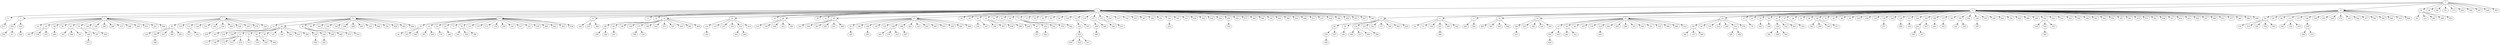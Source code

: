 digraph Dorogovtsev_Mendes_nodes_500_BFS_5 {
5;
1;
2;
15;
26;
38;
89;
97;
173;
205;
246;
267;
438;
481;
0;
3;
4;
7;
8;
10;
13;
17;
18;
19;
24;
25;
28;
29;
32;
40;
43;
44;
48;
52;
53;
54;
61;
64;
71;
72;
78;
83;
86;
98;
103;
112;
116;
117;
131;
134;
137;
154;
155;
167;
169;
181;
184;
195;
213;
219;
230;
234;
239;
250;
262;
275;
300;
306;
330;
356;
386;
403;
406;
411;
415;
436;
449;
450;
453;
467;
487;
6;
9;
11;
14;
16;
21;
23;
27;
31;
35;
36;
41;
47;
49;
57;
68;
69;
70;
80;
88;
90;
104;
106;
120;
139;
140;
144;
151;
164;
165;
168;
175;
183;
185;
192;
193;
197;
200;
201;
210;
224;
288;
290;
302;
304;
319;
323;
339;
340;
341;
342;
354;
355;
361;
372;
373;
401;
409;
417;
418;
424;
429;
457;
466;
472;
477;
483;
490;
499;
42;
62;
96;
113;
121;
158;
159;
242;
254;
274;
343;
364;
377;
381;
390;
440;
474;
494;
59;
211;
285;
389;
423;
317;
202;
220;
22;
34;
58;
65;
67;
74;
126;
149;
204;
260;
272;
299;
305;
414;
421;
446;
63;
110;
114;
124;
133;
138;
162;
209;
229;
235;
279;
428;
12;
20;
45;
46;
105;
150;
194;
248;
268;
297;
310;
396;
432;
459;
463;
484;
30;
33;
39;
55;
77;
79;
115;
157;
171;
174;
189;
191;
217;
221;
276;
280;
292;
405;
434;
182;
237;
286;
66;
85;
109;
128;
170;
196;
233;
273;
327;
439;
452;
468;
119;
127;
147;
218;
316;
416;
153;
163;
228;
322;
363;
223;
344;
367;
385;
427;
489;
81;
100;
108;
123;
125;
188;
198;
203;
212;
245;
387;
435;
455;
495;
498;
160;
187;
166;
207;
458;
298;
464;
87;
152;
252;
379;
482;
142;
347;
208;
380;
236;
271;
419;
362;
82;
92;
118;
122;
161;
177;
190;
365;
402;
50;
73;
102;
227;
287;
443;
294;
384;
295;
393;
395;
408;
186;
257;
264;
318;
447;
37;
56;
84;
107;
178;
214;
263;
293;
296;
301;
320;
331;
353;
368;
369;
412;
60;
94;
132;
216;
240;
374;
479;
76;
325;
206;
129;
232;
461;
243;
180;
269;
349;
371;
277;
469;
359;
241;
247;
441;
335;
222;
352;
309;
336;
345;
375;
179;
312;
326;
376;
391;
284;
334;
433;
255;
256;
311;
422;
350;
378;
473;
283;
333;
346;
351;
136;
307;
493;
145;
278;
451;
460;
491;
215;
314;
476;
101;
130;
338;
51;
75;
93;
95;
141;
146;
199;
231;
480;
156;
226;
266;
465;
475;
270;
91;
251;
348;
407;
462;
176;
392;
244;
328;
399;
258;
358;
397;
308;
332;
324;
442;
444;
249;
281;
261;
370;
410;
497;
253;
282;
225;
398;
259;
357;
238;
366;
437;
445;
394;
496;
413;
289;
303;
291;
321;
426;
99;
135;
360;
485;
486;
382;
388;
454;
265;
337;
383;
430;
470;
471;
488;
111;
148;
172;
315;
478;
313;
143;
329;
456;
400;
425;
404;
420;
431;
492;
448;
5 -> 1;
5 -> 2;
5 -> 15;
5 -> 26;
5 -> 38;
5 -> 89;
5 -> 97;
5 -> 173;
5 -> 205;
5 -> 246;
5 -> 267;
5 -> 438;
5 -> 481;
1 -> 0;
1 -> 3;
1 -> 4;
1 -> 7;
1 -> 8;
1 -> 10;
1 -> 13;
1 -> 17;
1 -> 18;
1 -> 19;
1 -> 24;
1 -> 25;
1 -> 28;
1 -> 29;
1 -> 32;
1 -> 40;
1 -> 43;
1 -> 44;
1 -> 48;
1 -> 52;
1 -> 53;
1 -> 54;
1 -> 61;
1 -> 64;
1 -> 71;
1 -> 72;
1 -> 78;
1 -> 83;
1 -> 86;
1 -> 98;
1 -> 103;
1 -> 112;
1 -> 116;
1 -> 117;
1 -> 131;
1 -> 134;
1 -> 137;
1 -> 154;
1 -> 155;
1 -> 167;
1 -> 169;
1 -> 181;
1 -> 184;
1 -> 195;
1 -> 213;
1 -> 219;
1 -> 230;
1 -> 234;
1 -> 239;
1 -> 250;
1 -> 262;
1 -> 275;
1 -> 300;
1 -> 306;
1 -> 330;
1 -> 356;
1 -> 386;
1 -> 403;
1 -> 406;
1 -> 411;
1 -> 415;
1 -> 436;
1 -> 449;
1 -> 450;
1 -> 453;
1 -> 467;
1 -> 487;
2 -> 6;
2 -> 9;
2 -> 11;
2 -> 14;
2 -> 16;
2 -> 21;
2 -> 23;
2 -> 27;
2 -> 31;
2 -> 35;
2 -> 36;
2 -> 41;
2 -> 47;
2 -> 49;
2 -> 57;
2 -> 68;
2 -> 69;
2 -> 70;
2 -> 80;
2 -> 88;
2 -> 90;
2 -> 104;
2 -> 106;
2 -> 120;
2 -> 139;
2 -> 140;
2 -> 144;
2 -> 151;
2 -> 164;
2 -> 165;
2 -> 168;
2 -> 175;
2 -> 183;
2 -> 185;
2 -> 192;
2 -> 193;
2 -> 197;
2 -> 200;
2 -> 201;
2 -> 210;
2 -> 224;
2 -> 288;
2 -> 290;
2 -> 302;
2 -> 304;
2 -> 319;
2 -> 323;
2 -> 339;
2 -> 340;
2 -> 341;
2 -> 342;
2 -> 354;
2 -> 355;
2 -> 361;
2 -> 372;
2 -> 373;
2 -> 401;
2 -> 409;
2 -> 417;
2 -> 418;
2 -> 424;
2 -> 429;
2 -> 457;
2 -> 466;
2 -> 472;
2 -> 477;
2 -> 483;
2 -> 490;
2 -> 499;
15 -> 42;
15 -> 62;
15 -> 96;
15 -> 113;
15 -> 121;
15 -> 158;
15 -> 159;
15 -> 242;
15 -> 254;
15 -> 274;
15 -> 343;
15 -> 364;
15 -> 377;
15 -> 381;
15 -> 390;
15 -> 440;
15 -> 474;
15 -> 494;
26 -> 59;
26 -> 211;
26 -> 285;
26 -> 389;
26 -> 423;
0 -> 317;
3 -> 202;
3 -> 220;
4 -> 22;
4 -> 34;
4 -> 58;
4 -> 65;
4 -> 67;
4 -> 74;
4 -> 126;
4 -> 149;
4 -> 204;
4 -> 260;
4 -> 272;
4 -> 299;
4 -> 305;
4 -> 414;
4 -> 421;
4 -> 446;
7 -> 63;
7 -> 110;
7 -> 114;
7 -> 124;
7 -> 133;
7 -> 138;
7 -> 162;
7 -> 209;
7 -> 229;
7 -> 235;
7 -> 279;
7 -> 428;
8 -> 12;
8 -> 20;
8 -> 45;
8 -> 46;
8 -> 105;
8 -> 150;
8 -> 194;
8 -> 248;
8 -> 268;
8 -> 297;
8 -> 310;
8 -> 396;
8 -> 432;
8 -> 459;
8 -> 463;
8 -> 484;
10 -> 30;
10 -> 33;
10 -> 39;
10 -> 55;
10 -> 77;
10 -> 79;
10 -> 115;
10 -> 157;
10 -> 171;
10 -> 174;
10 -> 189;
10 -> 191;
10 -> 217;
10 -> 221;
10 -> 276;
10 -> 280;
10 -> 292;
10 -> 405;
10 -> 434;
13 -> 182;
13 -> 237;
13 -> 286;
19 -> 66;
19 -> 85;
19 -> 109;
19 -> 128;
19 -> 170;
19 -> 196;
19 -> 233;
19 -> 273;
19 -> 327;
19 -> 439;
19 -> 452;
19 -> 468;
24 -> 119;
24 -> 127;
24 -> 147;
24 -> 218;
24 -> 316;
24 -> 416;
28 -> 153;
28 -> 163;
28 -> 228;
28 -> 322;
28 -> 363;
40 -> 223;
40 -> 344;
40 -> 367;
40 -> 385;
40 -> 427;
40 -> 489;
43 -> 81;
43 -> 100;
43 -> 108;
43 -> 123;
43 -> 125;
43 -> 188;
43 -> 198;
43 -> 203;
43 -> 212;
43 -> 245;
43 -> 387;
43 -> 435;
43 -> 455;
43 -> 495;
43 -> 498;
52 -> 160;
52 -> 187;
53 -> 166;
53 -> 207;
53 -> 458;
54 -> 298;
61 -> 464;
71 -> 87;
71 -> 152;
71 -> 252;
71 -> 379;
71 -> 482;
112 -> 142;
112 -> 347;
117 -> 208;
117 -> 380;
131 -> 236;
131 -> 271;
184 -> 419;
250 -> 362;
6 -> 82;
6 -> 92;
6 -> 118;
6 -> 122;
6 -> 161;
6 -> 177;
6 -> 190;
6 -> 365;
6 -> 402;
9 -> 50;
9 -> 73;
9 -> 102;
9 -> 227;
9 -> 287;
9 -> 443;
11 -> 294;
11 -> 384;
14 -> 295;
14 -> 393;
14 -> 395;
14 -> 408;
16 -> 186;
16 -> 257;
16 -> 264;
16 -> 318;
16 -> 447;
21 -> 37;
21 -> 56;
21 -> 84;
21 -> 107;
21 -> 178;
21 -> 214;
21 -> 263;
21 -> 293;
21 -> 296;
21 -> 301;
21 -> 320;
21 -> 331;
21 -> 353;
21 -> 368;
21 -> 369;
21 -> 412;
23 -> 60;
23 -> 94;
23 -> 132;
23 -> 216;
23 -> 240;
23 -> 374;
23 -> 479;
27 -> 76;
35 -> 325;
36 -> 206;
41 -> 129;
41 -> 232;
41 -> 461;
47 -> 243;
69 -> 180;
69 -> 269;
69 -> 349;
69 -> 371;
139 -> 277;
144 -> 469;
151 -> 359;
165 -> 241;
165 -> 247;
168 -> 441;
175 -> 335;
185 -> 222;
185 -> 352;
193 -> 309;
302 -> 336;
302 -> 345;
302 -> 375;
42 -> 179;
42 -> 312;
42 -> 326;
42 -> 376;
42 -> 391;
113 -> 284;
113 -> 334;
113 -> 433;
158 -> 255;
202 -> 256;
202 -> 311;
220 -> 422;
34 -> 350;
34 -> 378;
34 -> 473;
58 -> 283;
67 -> 333;
67 -> 346;
67 -> 351;
74 -> 136;
74 -> 307;
126 -> 493;
63 -> 145;
63 -> 278;
63 -> 451;
63 -> 460;
63 -> 491;
114 -> 215;
114 -> 314;
162 -> 476;
12 -> 101;
12 -> 130;
12 -> 338;
20 -> 51;
20 -> 75;
20 -> 93;
20 -> 95;
20 -> 141;
20 -> 146;
20 -> 199;
20 -> 231;
20 -> 480;
45 -> 156;
45 -> 226;
45 -> 266;
45 -> 465;
105 -> 475;
194 -> 270;
30 -> 91;
30 -> 251;
30 -> 348;
33 -> 407;
33 -> 462;
39 -> 176;
55 -> 392;
79 -> 244;
79 -> 328;
79 -> 399;
66 -> 258;
66 -> 358;
85 -> 397;
170 -> 308;
170 -> 332;
119 -> 324;
316 -> 442;
316 -> 444;
81 -> 249;
108 -> 281;
188 -> 261;
188 -> 370;
188 -> 410;
198 -> 497;
87 -> 253;
152 -> 282;
142 -> 225;
208 -> 398;
82 -> 259;
82 -> 357;
92 -> 238;
118 -> 366;
118 -> 437;
118 -> 445;
122 -> 394;
227 -> 496;
186 -> 413;
37 -> 289;
37 -> 303;
56 -> 291;
56 -> 321;
214 -> 426;
60 -> 99;
60 -> 135;
60 -> 360;
374 -> 485;
374 -> 486;
129 -> 382;
129 -> 388;
129 -> 454;
241 -> 265;
241 -> 337;
345 -> 383;
255 -> 430;
255 -> 470;
136 -> 471;
278 -> 488;
51 -> 111;
51 -> 148;
51 -> 172;
51 -> 315;
51 -> 478;
75 -> 313;
93 -> 143;
93 -> 329;
93 -> 456;
156 -> 400;
226 -> 425;
225 -> 404;
225 -> 420;
225 -> 431;
259 -> 492;
289 -> 448;
}